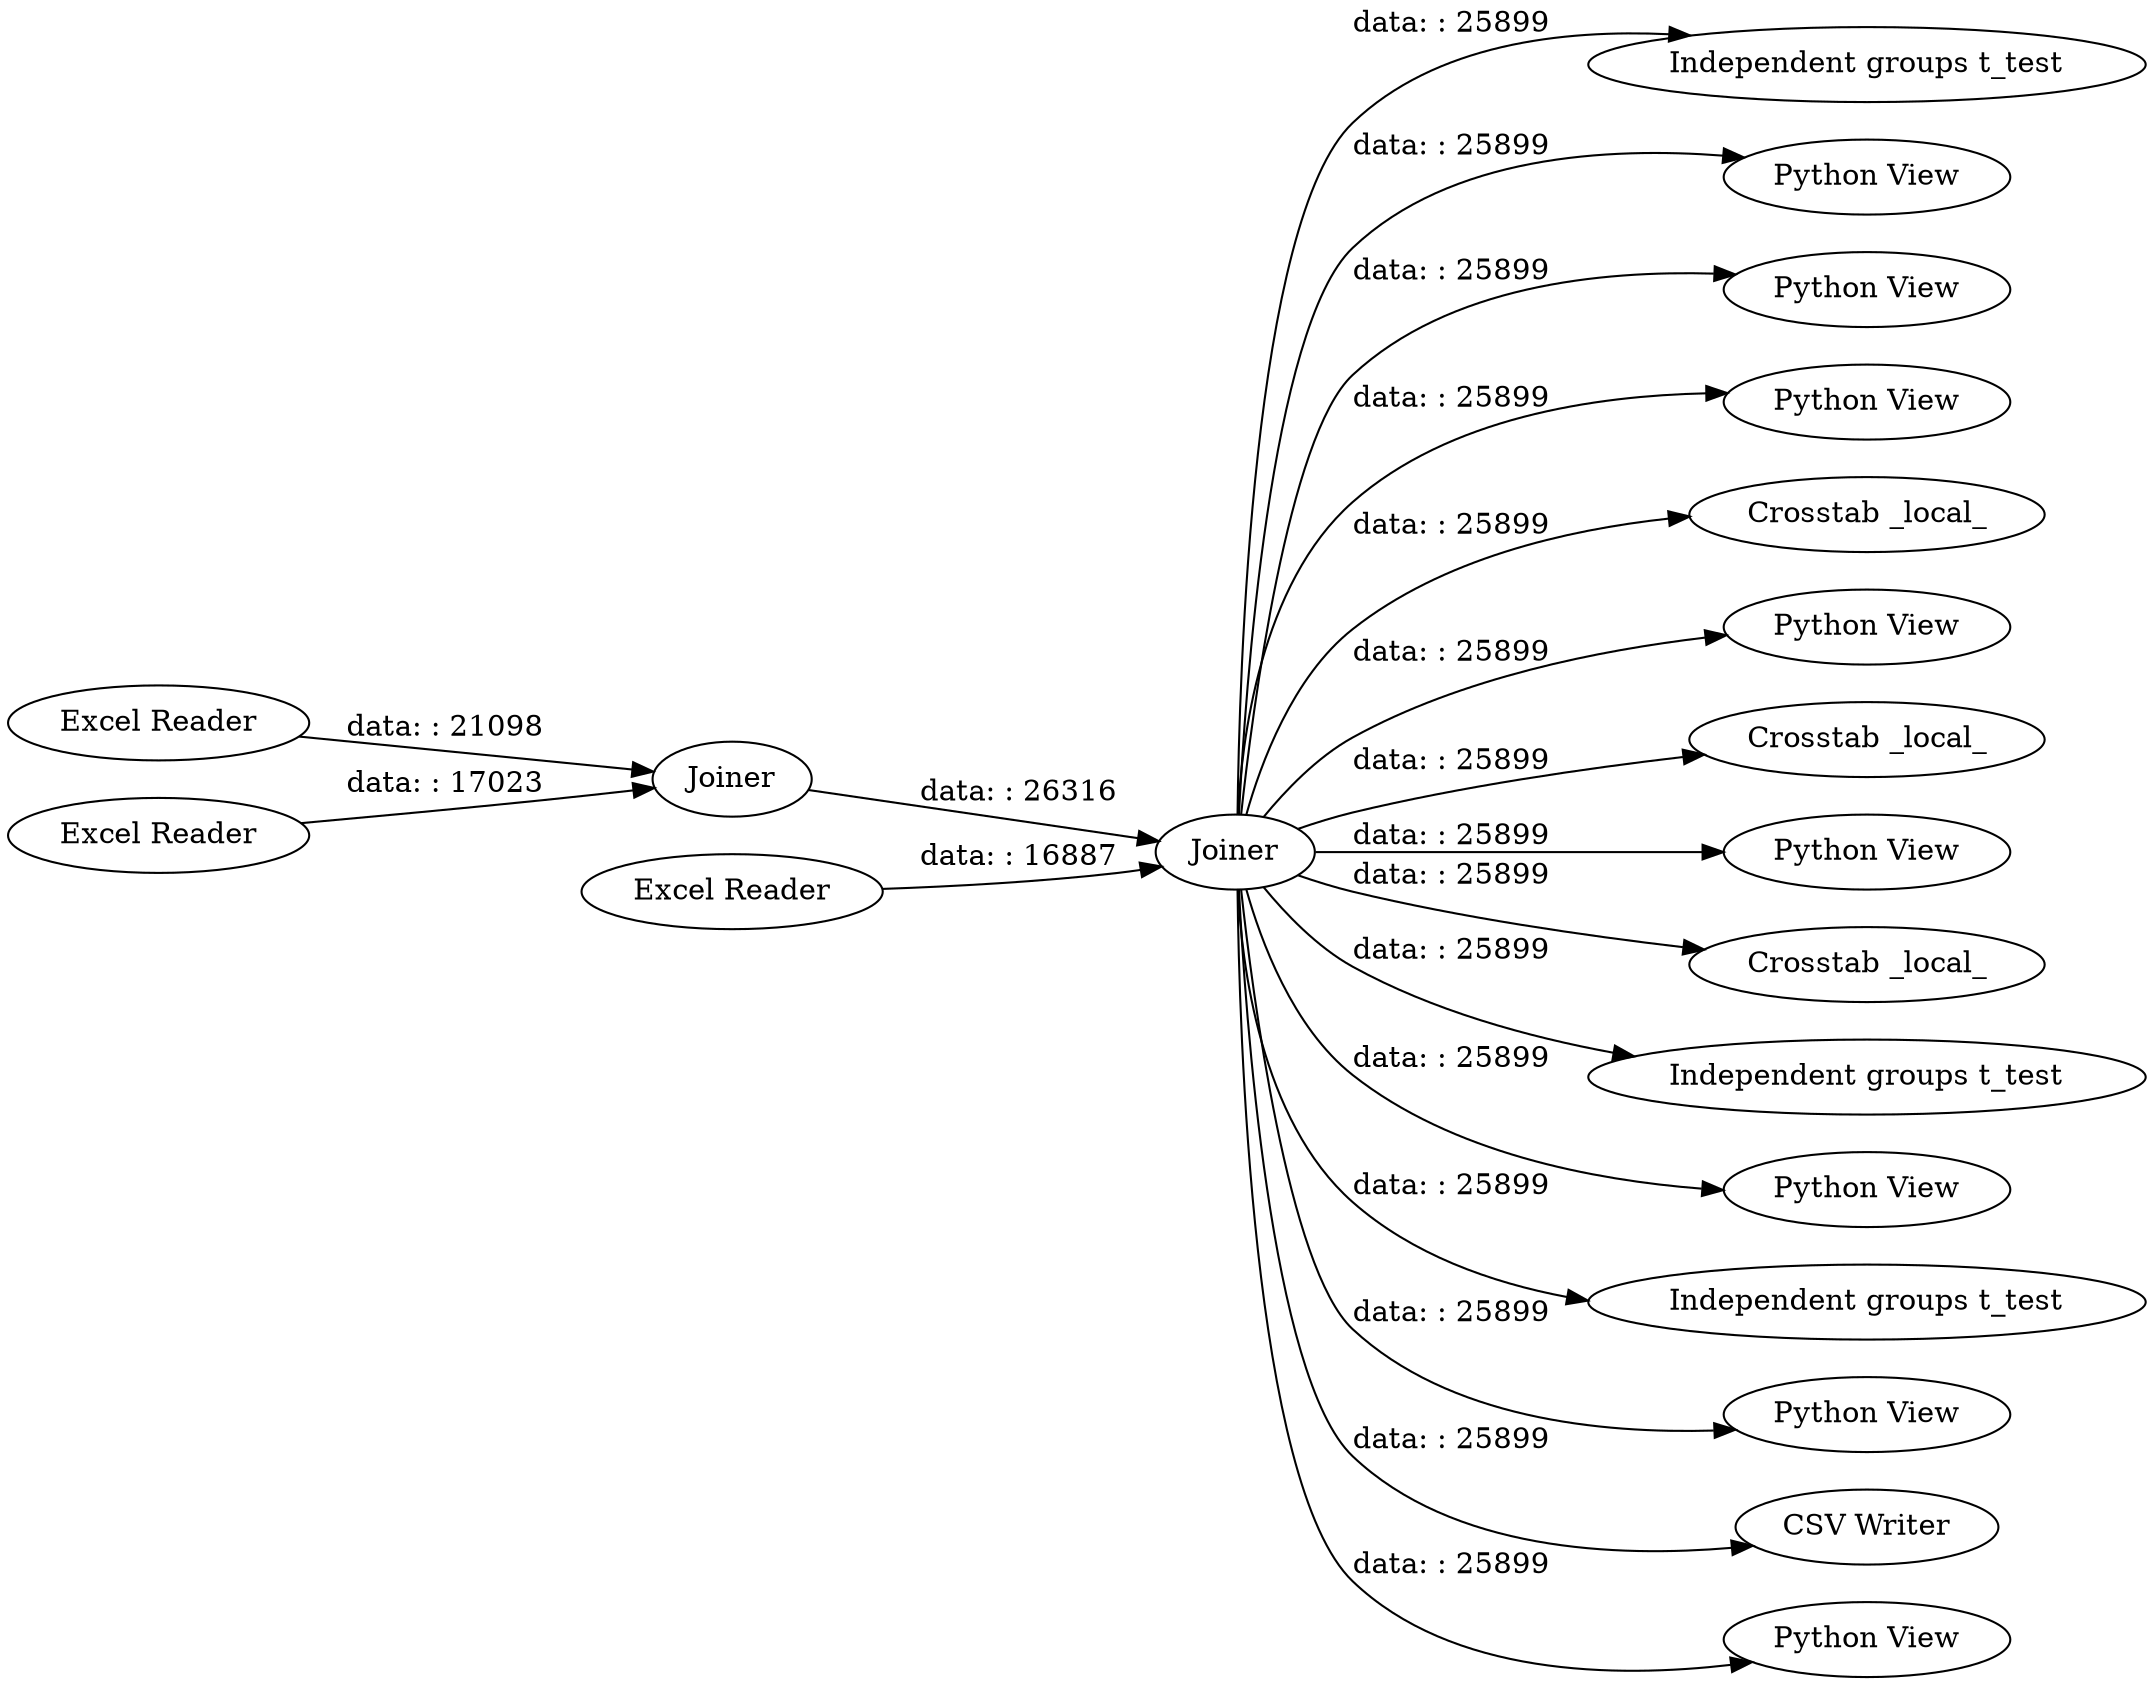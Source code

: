 digraph {
	"202289781658517704_4" [label="Excel Reader"]
	"202289781658517704_32" [label="Independent groups t_test"]
	"202289781658517704_5" [label="Excel Reader"]
	"202289781658517704_39" [label="Python View"]
	"202289781658517704_45" [label="Python View"]
	"202289781658517704_46" [label="Python View"]
	"202289781658517704_27" [label="Crosstab _local_"]
	"202289781658517704_42" [label="Python View"]
	"202289781658517704_50" [label="Crosstab _local_"]
	"202289781658517704_21" [label="Python View"]
	"202289781658517704_51" [label="Crosstab _local_"]
	"202289781658517704_25" [label="Independent groups t_test"]
	"202289781658517704_44" [label="Python View"]
	"202289781658517704_7" [label=Joiner]
	"202289781658517704_8" [label=Joiner]
	"202289781658517704_47" [label="Independent groups t_test"]
	"202289781658517704_40" [label="Python View"]
	"202289781658517704_6" [label="Excel Reader"]
	"202289781658517704_52" [label="CSV Writer"]
	"202289781658517704_43" [label="Python View"]
	"202289781658517704_8" -> "202289781658517704_43" [label="data: : 25899"]
	"202289781658517704_8" -> "202289781658517704_32" [label="data: : 25899"]
	"202289781658517704_8" -> "202289781658517704_27" [label="data: : 25899"]
	"202289781658517704_8" -> "202289781658517704_42" [label="data: : 25899"]
	"202289781658517704_8" -> "202289781658517704_47" [label="data: : 25899"]
	"202289781658517704_8" -> "202289781658517704_39" [label="data: : 25899"]
	"202289781658517704_4" -> "202289781658517704_7" [label="data: : 21098"]
	"202289781658517704_8" -> "202289781658517704_25" [label="data: : 25899"]
	"202289781658517704_8" -> "202289781658517704_21" [label="data: : 25899"]
	"202289781658517704_8" -> "202289781658517704_50" [label="data: : 25899"]
	"202289781658517704_8" -> "202289781658517704_45" [label="data: : 25899"]
	"202289781658517704_8" -> "202289781658517704_46" [label="data: : 25899"]
	"202289781658517704_5" -> "202289781658517704_8" [label="data: : 16887"]
	"202289781658517704_8" -> "202289781658517704_44" [label="data: : 25899"]
	"202289781658517704_8" -> "202289781658517704_40" [label="data: : 25899"]
	"202289781658517704_8" -> "202289781658517704_51" [label="data: : 25899"]
	"202289781658517704_7" -> "202289781658517704_8" [label="data: : 26316"]
	"202289781658517704_6" -> "202289781658517704_7" [label="data: : 17023"]
	"202289781658517704_8" -> "202289781658517704_52" [label="data: : 25899"]
	rankdir=LR
}
